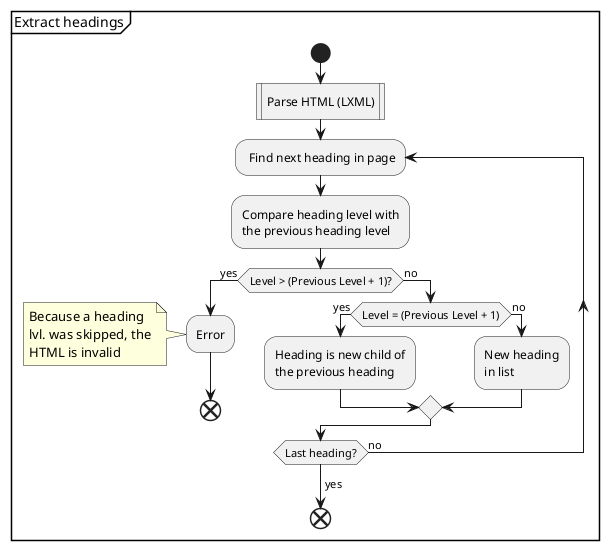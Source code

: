 @startuml

partition "Extract headings" {

start

:Parse HTML (LXML); <<procedure>>

repeat: Find next heading in page

:Compare heading level with
the previous heading level;

if (Level > (Previous Level + 1)?) then (yes)

:Error;

note left
    Because a heading
    lvl. was skipped, the
    HTML is invalid
end note

end

else (no)

if (Level = (Previous Level + 1)) then (yes)
    :Heading is new child of
    the previous heading;
else (no)
    :New heading
    in list;
end if

end if

repeat while (Last heading?) is (no)

->yes;

end

}

@enduml

